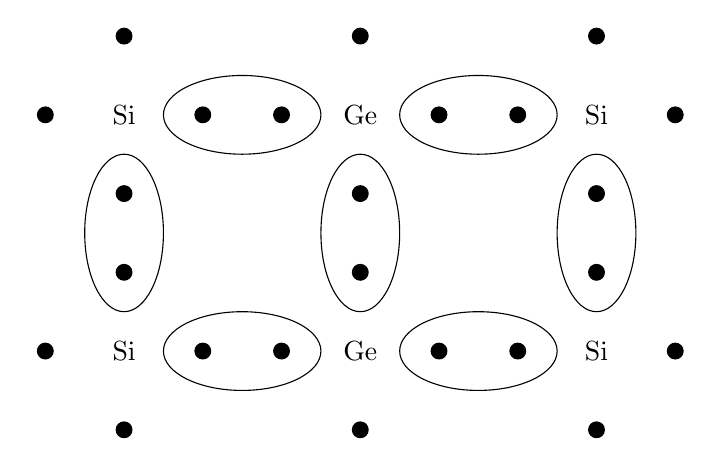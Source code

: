 ﻿
\begin{tikzpicture}
	%\draw[help lines] (0,0) grid (20,10);
	%\draw [fill] (1,1) circle [radius=0.1];

\draw [fill] (1,5) circle [radius=0.1];
\draw [fill] (2,6) circle [radius=0.1];
\draw [fill] (3,5) circle [radius=0.1];
\draw [fill] (2,4) circle [radius=0.1];
\node at (2,5) {Si};
\draw [fill] (1,2) circle [radius=0.1];
\draw [fill] (2,3) circle [radius=0.1];
\draw [fill] (3,2) circle [radius=0.1];
\draw [fill] (2,1) circle [radius=0.1];
\node at (2,2) {Si};

\draw [fill] (4,2) circle [radius=0.1];
\draw [fill] (5,3) circle [radius=0.1];
\draw [fill] (6,2) circle [radius=0.1];
\draw [fill] (5,1) circle [radius=0.1];
\node at (5,2) {Ge};
\draw [fill] (4,5) circle [radius=0.1];
\draw [fill] (5,6) circle [radius=0.1];
\draw [fill] (5,4) circle [radius=0.1];
\draw [fill] (6,5) circle [radius=0.1];
\node at (5,5) {Ge};

\draw [fill] (7,5) circle [radius=0.1];
\draw [fill] (8,6) circle [radius=0.1];
\draw [fill] (9,5) circle [radius=0.1];
\draw [fill] (8,4) circle [radius=0.1];
\node at (8,5) {Si};
\draw [fill] (7,2) circle [radius=0.1];
\draw [fill] (8,3) circle [radius=0.1];
\draw [fill] (9,2) circle [radius=0.1];
\draw [fill] (8,1) circle [radius=0.1];
\node at (8,2) {Si};

\draw (3.5, 5) ellipse [x radius=1,y radius=0.5];
\draw (2, 3.5) ellipse [x radius=0.5,y radius=1];
\draw (5, 3.5) ellipse [x radius=0.5,y radius=1];
\draw (8, 3.5) ellipse [x radius=0.5,y radius=1];
\draw (6.5, 5) ellipse [x radius=1,y radius=0.5];
\draw (3.5, 2) ellipse [x radius=1,y radius=0.5];
\draw (6.5, 2) ellipse [x radius=1,y radius=0.5];


% \node at (0.3,10) {0};
% \node at (1,10) {1};
% \node at (2,10) {2};
% \node at (3,10) {3};
% \node at (4,10) {4};
% \node at (5,10) {5};
% \node at (6,10) {6};
% \node at (7,10) {7};
% \node at (8,10) {8};
% \node at (9,10) {9};
% \node at (10,10) {10};
% 
% \node at (0,0) {0};
% \node at (0,1) {1};
% \node at (0,2) {2};
% \node at (0,3) {3};
% \node at (0,4) {4};
% \node at (0,5) {5};
% \node at (0,6) {6};
% \node at (0,7) {7};
% \node at (0,8) {8};
% \node at (0,9) {9};
% \node at (0,9.7) {10};
\end{tikzpicture}